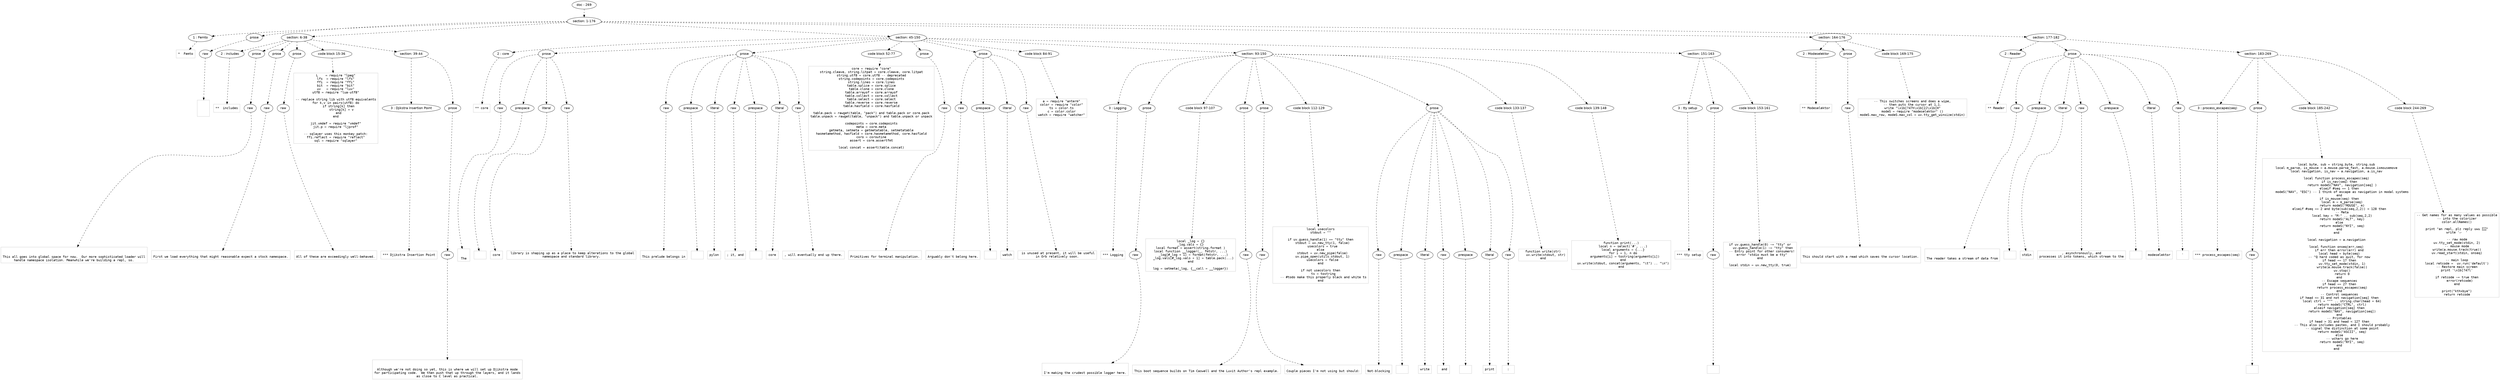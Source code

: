 digraph lpegNode {

node [fontname=Helvetica]
edge [style=dashed]

doc_0 [label="doc - 269"]


doc_0 -> { section_1}
{rank=same; section_1}

section_1 [label="section: 1-176"]


// END RANK doc_0

section_1 -> { header_2 prose_3 section_4 section_5 section_6 section_7}
{rank=same; header_2 prose_3 section_4 section_5 section_6 section_7}

header_2 [label="1 : Femto"]

prose_3 [label="prose"]

section_4 [label="section: 6-38"]

section_5 [label="section: 45-150"]

section_6 [label="section: 164-176"]

section_7 [label="section: 177-182"]


// END RANK section_1

header_2 -> leaf_8
leaf_8  [color=Gray,shape=rectangle,fontname=Inconsolata,label="*  Femto"]
// END RANK header_2

prose_3 -> { raw_9}
{rank=same; raw_9}

raw_9 [label="raw"]


// END RANK prose_3

raw_9 -> leaf_10
leaf_10  [color=Gray,shape=rectangle,fontname=Inconsolata,label="



"]
// END RANK raw_9

section_4 -> { header_11 prose_12 prose_13 prose_14 codeblock_15 section_16}
{rank=same; header_11 prose_12 prose_13 prose_14 codeblock_15 section_16}

header_11 [label="2 : includes"]

prose_12 [label="prose"]

prose_13 [label="prose"]

prose_14 [label="prose"]

codeblock_15 [label="code block 15-36"]

section_16 [label="section: 39-44"]


// END RANK section_4

header_11 -> leaf_17
leaf_17  [color=Gray,shape=rectangle,fontname=Inconsolata,label="**  includes"]
// END RANK header_11

prose_12 -> { raw_18}
{rank=same; raw_18}

raw_18 [label="raw"]


// END RANK prose_12

raw_18 -> leaf_19
leaf_19  [color=Gray,shape=rectangle,fontname=Inconsolata,label="

This all goes into global space for now.  Our more sophisticated loader will
handle namespace isolation. Meanwhile we're building a repl, so.
"]
// END RANK raw_18

prose_13 -> { raw_20}
{rank=same; raw_20}

raw_20 [label="raw"]


// END RANK prose_13

raw_20 -> leaf_21
leaf_21  [color=Gray,shape=rectangle,fontname=Inconsolata,label="
First we load everything that might reasonable expect a stock namespace.
"]
// END RANK raw_20

prose_14 -> { raw_22}
{rank=same; raw_22}

raw_22 [label="raw"]


// END RANK prose_14

raw_22 -> leaf_23
leaf_23  [color=Gray,shape=rectangle,fontname=Inconsolata,label="
All of these are exceedingly well-behaved.
"]
// END RANK raw_22

codeblock_15 -> leaf_24
leaf_24  [color=Gray,shape=rectangle,fontname=Inconsolata,label="L    = require \"lpeg\"
lfs  = require \"lfs\"
ffi  = require \"ffi\"
bit  = require \"bit\"
uv   = require \"luv\"
utf8 = require \"lua-utf8\"

-- replace string lib with utf8 equivalents
for k,v in pairs(utf8) do
   if string[k] then
      string[k] = v
   end
end

jit.vmdef = require \"vmdef\"
jit.p = require \"ljprof\"

-- sqlayer uses this monkey patch:
ffi.reflect = require \"reflect\"
sql = require \"sqlayer\""]
// END RANK codeblock_15

section_16 -> { header_25 prose_26}
{rank=same; header_25 prose_26}

header_25 [label="3 : Djikstra Insertion Point"]

prose_26 [label="prose"]


// END RANK section_16

header_25 -> leaf_27
leaf_27  [color=Gray,shape=rectangle,fontname=Inconsolata,label="*** Djikstra Insertion Point"]
// END RANK header_25

prose_26 -> { raw_28}
{rank=same; raw_28}

raw_28 [label="raw"]


// END RANK prose_26

raw_28 -> leaf_29
leaf_29  [color=Gray,shape=rectangle,fontname=Inconsolata,label="

Although we're not doing so yet, this is where we will set up Djikstra mode
for participating code.  We then push that up through the layers, and it lands
as close to C level as practical.
"]
// END RANK raw_28

section_5 -> { header_30 prose_31 prose_32 codeblock_33 prose_34 prose_35 codeblock_36 section_37 section_38}
{rank=same; header_30 prose_31 prose_32 codeblock_33 prose_34 prose_35 codeblock_36 section_37 section_38}

header_30 [label="2 : core"]

prose_31 [label="prose"]

prose_32 [label="prose"]

codeblock_33 [label="code block 52-77"]

prose_34 [label="prose"]

prose_35 [label="prose"]

codeblock_36 [label="code block 84-91"]

section_37 [label="section: 93-150"]

section_38 [label="section: 151-163"]


// END RANK section_5

header_30 -> leaf_39
leaf_39  [color=Gray,shape=rectangle,fontname=Inconsolata,label="** core"]
// END RANK header_30

prose_31 -> { raw_40 prespace_41 literal_42 raw_43}
{rank=same; raw_40 prespace_41 literal_42 raw_43}

raw_40 [label="raw"]

prespace_41 [label="prespace"]

literal_42 [label="literal"]

raw_43 [label="raw"]


// END RANK prose_31

raw_40 -> leaf_44
leaf_44  [color=Gray,shape=rectangle,fontname=Inconsolata,label="

The"]
// END RANK raw_40

prespace_41 -> leaf_45
leaf_45  [color=Gray,shape=rectangle,fontname=Inconsolata,label=" "]
// END RANK prespace_41

literal_42 -> leaf_46
leaf_46  [color=Gray,shape=rectangle,fontname=Inconsolata,label="core"]
// END RANK literal_42

raw_43 -> leaf_47
leaf_47  [color=Gray,shape=rectangle,fontname=Inconsolata,label=" library is shaping up as a place to keep alterations to the global
namespace and standard library.
"]
// END RANK raw_43

prose_32 -> { raw_48 prespace_49 literal_50 raw_51 prespace_52 literal_53 raw_54}
{rank=same; raw_48 prespace_49 literal_50 raw_51 prespace_52 literal_53 raw_54}

raw_48 [label="raw"]

prespace_49 [label="prespace"]

literal_50 [label="literal"]

raw_51 [label="raw"]

prespace_52 [label="prespace"]

literal_53 [label="literal"]

raw_54 [label="raw"]


// END RANK prose_32

raw_48 -> leaf_55
leaf_55  [color=Gray,shape=rectangle,fontname=Inconsolata,label="
This prelude belongs in"]
// END RANK raw_48

prespace_49 -> leaf_56
leaf_56  [color=Gray,shape=rectangle,fontname=Inconsolata,label=" "]
// END RANK prespace_49

literal_50 -> leaf_57
leaf_57  [color=Gray,shape=rectangle,fontname=Inconsolata,label="pylon"]
// END RANK literal_50

raw_51 -> leaf_58
leaf_58  [color=Gray,shape=rectangle,fontname=Inconsolata,label="; it, and"]
// END RANK raw_51

prespace_52 -> leaf_59
leaf_59  [color=Gray,shape=rectangle,fontname=Inconsolata,label=" "]
// END RANK prespace_52

literal_53 -> leaf_60
leaf_60  [color=Gray,shape=rectangle,fontname=Inconsolata,label="core"]
// END RANK literal_53

raw_54 -> leaf_61
leaf_61  [color=Gray,shape=rectangle,fontname=Inconsolata,label=", will eventually end up there.
"]
// END RANK raw_54

codeblock_33 -> leaf_62
leaf_62  [color=Gray,shape=rectangle,fontname=Inconsolata,label="core = require \"core\"
string.cleave, string.litpat = core.cleave, core.litpat
string.utf8 = core.utf8 -- deprecated
string.codepoints = core.codepoints
string.lines = core.lines
table.splice = core.splice
table.clone = core.clone
table.arrayof = core.arrayof
table.collect = core.collect
table.select = core.select
table.reverse = core.reverse
table.hasfield = core.hasfield

table.pack = rawget(table, \"pack\") and table.pack or core.pack
table.unpack = rawget(table, \"unpack\") and table.unpack or unpack

codepoints = core.codepoints
meta = core.meta
getmeta, setmeta = getmetatable, setmetatable
hasmetamethod, hasfield = core.hasmetamethod, core.hasfield
coro = coroutine
assert = core.assertfmt

local concat = assert(table.concat)"]
// END RANK codeblock_33

prose_34 -> { raw_63}
{rank=same; raw_63}

raw_63 [label="raw"]


// END RANK prose_34

raw_63 -> leaf_64
leaf_64  [color=Gray,shape=rectangle,fontname=Inconsolata,label="
Primitives for terminal manipulation.
"]
// END RANK raw_63

prose_35 -> { raw_65 prespace_66 literal_67 raw_68}
{rank=same; raw_65 prespace_66 literal_67 raw_68}

raw_65 [label="raw"]

prespace_66 [label="prespace"]

literal_67 [label="literal"]

raw_68 [label="raw"]


// END RANK prose_35

raw_65 -> leaf_69
leaf_69  [color=Gray,shape=rectangle,fontname=Inconsolata,label="
Arguably don't belong here."]
// END RANK raw_65

prespace_66 -> leaf_70
leaf_70  [color=Gray,shape=rectangle,fontname=Inconsolata,label=" "]
// END RANK prespace_66

literal_67 -> leaf_71
leaf_71  [color=Gray,shape=rectangle,fontname=Inconsolata,label="watch"]
// END RANK literal_67

raw_68 -> leaf_72
leaf_72  [color=Gray,shape=rectangle,fontname=Inconsolata,label=" is unused at present, it will be useful
in Orb relatively soon.
"]
// END RANK raw_68

codeblock_36 -> leaf_73
leaf_73  [color=Gray,shape=rectangle,fontname=Inconsolata,label="a = require \"anterm\"
color = require \"color\"
ts = color.ts
c = color.color
watch = require \"watcher\"
"]
// END RANK codeblock_36

section_37 -> { header_74 prose_75 codeblock_76 prose_77 prose_78 codeblock_79 prose_80 codeblock_81 codeblock_82}
{rank=same; header_74 prose_75 codeblock_76 prose_77 prose_78 codeblock_79 prose_80 codeblock_81 codeblock_82}

header_74 [label="3 : Logging"]

prose_75 [label="prose"]

codeblock_76 [label="code block 97-107"]

prose_77 [label="prose"]

prose_78 [label="prose"]

codeblock_79 [label="code block 112-129"]

prose_80 [label="prose"]

codeblock_81 [label="code block 133-137"]

codeblock_82 [label="code block 139-148"]


// END RANK section_37

header_74 -> leaf_83
leaf_83  [color=Gray,shape=rectangle,fontname=Inconsolata,label="*** Logging"]
// END RANK header_74

prose_75 -> { raw_84}
{rank=same; raw_84}

raw_84 [label="raw"]


// END RANK prose_75

raw_84 -> leaf_85
leaf_85  [color=Gray,shape=rectangle,fontname=Inconsolata,label="

I'm making the crudest possible logger here.
"]
// END RANK raw_84

codeblock_76 -> leaf_86
leaf_86  [color=Gray,shape=rectangle,fontname=Inconsolata,label="local _log = {}
_log.vals = {}
local format = assert(string.format )
local function __logger(_, fmtstr, ...)
   _log[#_log + 1] = format(fmtstr, ...)
   _log.vals[#_log.vals + 1] = table.pack(...)
end

log = setmeta(_log, {__call = __logger})"]
// END RANK codeblock_76

prose_77 -> { raw_87}
{rank=same; raw_87}

raw_87 [label="raw"]


// END RANK prose_77

raw_87 -> leaf_88
leaf_88  [color=Gray,shape=rectangle,fontname=Inconsolata,label="
This boot sequence builds on Tim Caswell and the Luvit Author's repl example.
"]
// END RANK raw_87

prose_78 -> { raw_89}
{rank=same; raw_89}

raw_89 [label="raw"]


// END RANK prose_78

raw_89 -> leaf_90
leaf_90  [color=Gray,shape=rectangle,fontname=Inconsolata,label="
Couple pieces I'm not using but should:"]
// END RANK raw_89

codeblock_79 -> leaf_91
leaf_91  [color=Gray,shape=rectangle,fontname=Inconsolata,label="local usecolors
stdout = \"\"

if uv.guess_handle(1) == \"tty\" then
  stdout = uv.new_tty(1, false)
  usecolors = true
else
  stdout = uv.new_pipe(false)
  uv.pipe_open(utils.stdout, 1)
  usecolors = false
end

if not usecolors then
   ts = tostring
   -- #todo make this properly black and white ts
end"]
// END RANK codeblock_79

prose_80 -> { raw_92 prespace_93 literal_94 raw_95 prespace_96 literal_97 raw_98}
{rank=same; raw_92 prespace_93 literal_94 raw_95 prespace_96 literal_97 raw_98}

raw_92 [label="raw"]

prespace_93 [label="prespace"]

literal_94 [label="literal"]

raw_95 [label="raw"]

prespace_96 [label="prespace"]

literal_97 [label="literal"]

raw_98 [label="raw"]


// END RANK prose_80

raw_92 -> leaf_99
leaf_99  [color=Gray,shape=rectangle,fontname=Inconsolata,label="
Not-blocking"]
// END RANK raw_92

prespace_93 -> leaf_100
leaf_100  [color=Gray,shape=rectangle,fontname=Inconsolata,label=" "]
// END RANK prespace_93

literal_94 -> leaf_101
leaf_101  [color=Gray,shape=rectangle,fontname=Inconsolata,label="write"]
// END RANK literal_94

raw_95 -> leaf_102
leaf_102  [color=Gray,shape=rectangle,fontname=Inconsolata,label=" and"]
// END RANK raw_95

prespace_96 -> leaf_103
leaf_103  [color=Gray,shape=rectangle,fontname=Inconsolata,label=" "]
// END RANK prespace_96

literal_97 -> leaf_104
leaf_104  [color=Gray,shape=rectangle,fontname=Inconsolata,label="print"]
// END RANK literal_97

raw_98 -> leaf_105
leaf_105  [color=Gray,shape=rectangle,fontname=Inconsolata,label=":
"]
// END RANK raw_98

codeblock_81 -> leaf_106
leaf_106  [color=Gray,shape=rectangle,fontname=Inconsolata,label="function write(str)
   uv.write(stdout, str)
end"]
// END RANK codeblock_81

codeblock_82 -> leaf_107
leaf_107  [color=Gray,shape=rectangle,fontname=Inconsolata,label="function print(...)
  local n = select('#', ...)
  local arguments = {...}
  for i = 1, n do
    arguments[i] = tostring(arguments[i])
  end
  uv.write(stdout, concat(arguments, \"\\t\") .. \"\\n\")
end"]
// END RANK codeblock_82

section_38 -> { header_108 prose_109 codeblock_110}
{rank=same; header_108 prose_109 codeblock_110}

header_108 [label="3 : tty setup"]

prose_109 [label="prose"]

codeblock_110 [label="code block 153-161"]


// END RANK section_38

header_108 -> leaf_111
leaf_111  [color=Gray,shape=rectangle,fontname=Inconsolata,label="*** tty setup"]
// END RANK header_108

prose_109 -> { raw_112}
{rank=same; raw_112}

raw_112 [label="raw"]


// END RANK prose_109

raw_112 -> leaf_113
leaf_113  [color=Gray,shape=rectangle,fontname=Inconsolata,label="
"]
// END RANK raw_112

codeblock_110 -> leaf_114
leaf_114  [color=Gray,shape=rectangle,fontname=Inconsolata,label="if uv.guess_handle(0) ~= \"tty\" or
   uv.guess_handle(1) ~= \"tty\" then
  -- Entry point for other consumers!
  error \"stdio must be a tty\"
end

local stdin = uv.new_tty(0, true)"]
// END RANK codeblock_110

section_6 -> { header_115 prose_116 codeblock_117}
{rank=same; header_115 prose_116 codeblock_117}

header_115 [label="2 : Modeselektor"]

prose_116 [label="prose"]

codeblock_117 [label="code block 169-175"]


// END RANK section_6

header_115 -> leaf_118
leaf_118  [color=Gray,shape=rectangle,fontname=Inconsolata,label="** Modeselektor"]
// END RANK header_115

prose_116 -> { raw_119}
{rank=same; raw_119}

raw_119 [label="raw"]


// END RANK prose_116

raw_119 -> leaf_120
leaf_120  [color=Gray,shape=rectangle,fontname=Inconsolata,label="

This should start with a read which saves the cursor location.

"]
// END RANK raw_119

codeblock_117 -> leaf_121
leaf_121  [color=Gray,shape=rectangle,fontname=Inconsolata,label="-- This switches screens and does a wipe,
-- then puts the cursor at 1,1.
write \"\\x1b[?47h\\x1b[2J\\x1b[H\"
modeS = require \"modeselektor\" ()
modeS.max_row, modeS.max_col = uv.tty_get_winsize(stdin)"]
// END RANK codeblock_117

section_7 -> { header_122 prose_123 section_124}
{rank=same; header_122 prose_123 section_124}

header_122 [label="2 : Reader"]

prose_123 [label="prose"]

section_124 [label="section: 183-269"]


// END RANK section_7

header_122 -> leaf_125
leaf_125  [color=Gray,shape=rectangle,fontname=Inconsolata,label="** Reader"]
// END RANK header_122

prose_123 -> { raw_126 prespace_127 literal_128 raw_129 prespace_130 literal_131 raw_132}
{rank=same; raw_126 prespace_127 literal_128 raw_129 prespace_130 literal_131 raw_132}

raw_126 [label="raw"]

prespace_127 [label="prespace"]

literal_128 [label="literal"]

raw_129 [label="raw"]

prespace_130 [label="prespace"]

literal_131 [label="literal"]

raw_132 [label="raw"]


// END RANK prose_123

raw_126 -> leaf_133
leaf_133  [color=Gray,shape=rectangle,fontname=Inconsolata,label="

The reader takes a stream of data from"]
// END RANK raw_126

prespace_127 -> leaf_134
leaf_134  [color=Gray,shape=rectangle,fontname=Inconsolata,label=" "]
// END RANK prespace_127

literal_128 -> leaf_135
leaf_135  [color=Gray,shape=rectangle,fontname=Inconsolata,label="stdin"]
// END RANK literal_128

raw_129 -> leaf_136
leaf_136  [color=Gray,shape=rectangle,fontname=Inconsolata,label=", asynchronously, and
processes it into tokens, which stream to the"]
// END RANK raw_129

prespace_130 -> leaf_137
leaf_137  [color=Gray,shape=rectangle,fontname=Inconsolata,label=" "]
// END RANK prespace_130

literal_131 -> leaf_138
leaf_138  [color=Gray,shape=rectangle,fontname=Inconsolata,label="modeselektor"]
// END RANK literal_131

raw_132 -> leaf_139
leaf_139  [color=Gray,shape=rectangle,fontname=Inconsolata,label=".

"]
// END RANK raw_132

section_124 -> { header_140 prose_141 codeblock_142 codeblock_143}
{rank=same; header_140 prose_141 codeblock_142 codeblock_143}

header_140 [label="3 : process_escapes(seq)"]

prose_141 [label="prose"]

codeblock_142 [label="code block 185-242"]

codeblock_143 [label="code block 244-269"]


// END RANK section_124

header_140 -> leaf_144
leaf_144  [color=Gray,shape=rectangle,fontname=Inconsolata,label="*** process_escapes(seq)"]
// END RANK header_140

prose_141 -> { raw_145}
{rank=same; raw_145}

raw_145 [label="raw"]


// END RANK prose_141

raw_145 -> leaf_146
leaf_146  [color=Gray,shape=rectangle,fontname=Inconsolata,label="
"]
// END RANK raw_145

codeblock_142 -> leaf_147
leaf_147  [color=Gray,shape=rectangle,fontname=Inconsolata,label="
local byte, sub = string.byte, string.sub
local m_parse, is_mouse = a.mouse.parse_fast, a.mouse.ismousemove
local navigation, is_nav = a.navigation, a.is_nav

local function process_escapes(seq)
   if is_nav(seq) then
      return modeS(\"NAV\", navigation[seq] )
   elseif #seq == 1 then
      modeS(\"NAV\", \"ESC\") -- I think of escape as navigation in modal systems
   end
   if is_mouse(seq) then
      local m = m_parse(seq)
      return modeS(\"MOUSE\", m)
   elseif #seq == 2 and byte(sub(seq,2,2)) < 128 then
      -- Meta
      local key = \"M-\" .. sub(seq,2,2)
      return modeS(\"ALT\", key)
   else
      return modeS(\"NYI\", seq)
   end
end

local navigation = a.navigation

local function onseq(err,seq)
   if err then error(err) end
   local head = byte(seq)
   -- ^Q hard coded as quit, for now
   if head == 17 then
      uv.tty_set_mode(stdin, 1)
      write(a.mouse.track(false))
      uv.stop()
      return 0
   end
   -- Escape sequences
   if head == 27 then
      return process_escapes(seq)
   end
   -- Control sequences
   if head <= 31 and not navigation[seq] then
      local ctrl = \"^\" .. string.char(head + 64)
      return modeS(\"CTRL\", ctrl)
   elseif navigation[seq] then
      return modeS(\"NAV\", navigation[seq])
   end
   -- Printables
   if head > 31 and head < 127 then
      -- This also includes pastes, and I should probably
      -- signal the distinction at some point
      return modeS(\"ASCII\", seq)
   else
      -- wchars go here
      return modeS(\"NYI\", seq)
   end
end"]
// END RANK codeblock_142

codeblock_143 -> leaf_148
leaf_148  [color=Gray,shape=rectangle,fontname=Inconsolata,label="-- Get names for as many values as possible
-- into the colorizer
color.allNames()

print \"an repl, plz reply uwu 👀\"
write '👉  '

-- raw mode
uv.tty_set_mode(stdin, 2)
-- mouse mode
write(a.mouse.track(true))
uv.read_start(stdin, onseq)

-- main loop
local retcode =  uv.run('default')
-- Restore main screen
print '\\x1b[?47l'

if retcode ~= true then
   error(retcode)
end

print(\"kthxbye\")
return retcode"]
// END RANK codeblock_143


}
